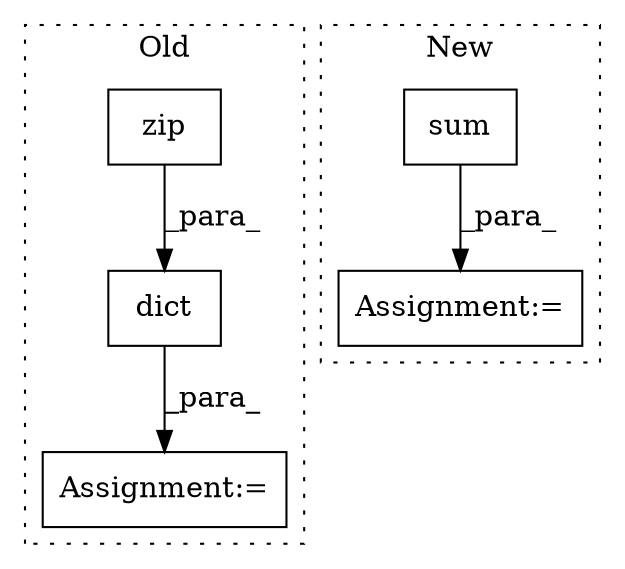 digraph G {
subgraph cluster0 {
1 [label="dict" a="32" s="2731,2767" l="5,1" shape="box"];
4 [label="Assignment:=" a="7" s="2730" l="1" shape="box"];
5 [label="zip" a="32" s="2736,2766" l="4,1" shape="box"];
label = "Old";
style="dotted";
}
subgraph cluster1 {
2 [label="sum" a="32" s="3178,3189" l="4,1" shape="box"];
3 [label="Assignment:=" a="7" s="3171" l="1" shape="box"];
label = "New";
style="dotted";
}
1 -> 4 [label="_para_"];
2 -> 3 [label="_para_"];
5 -> 1 [label="_para_"];
}